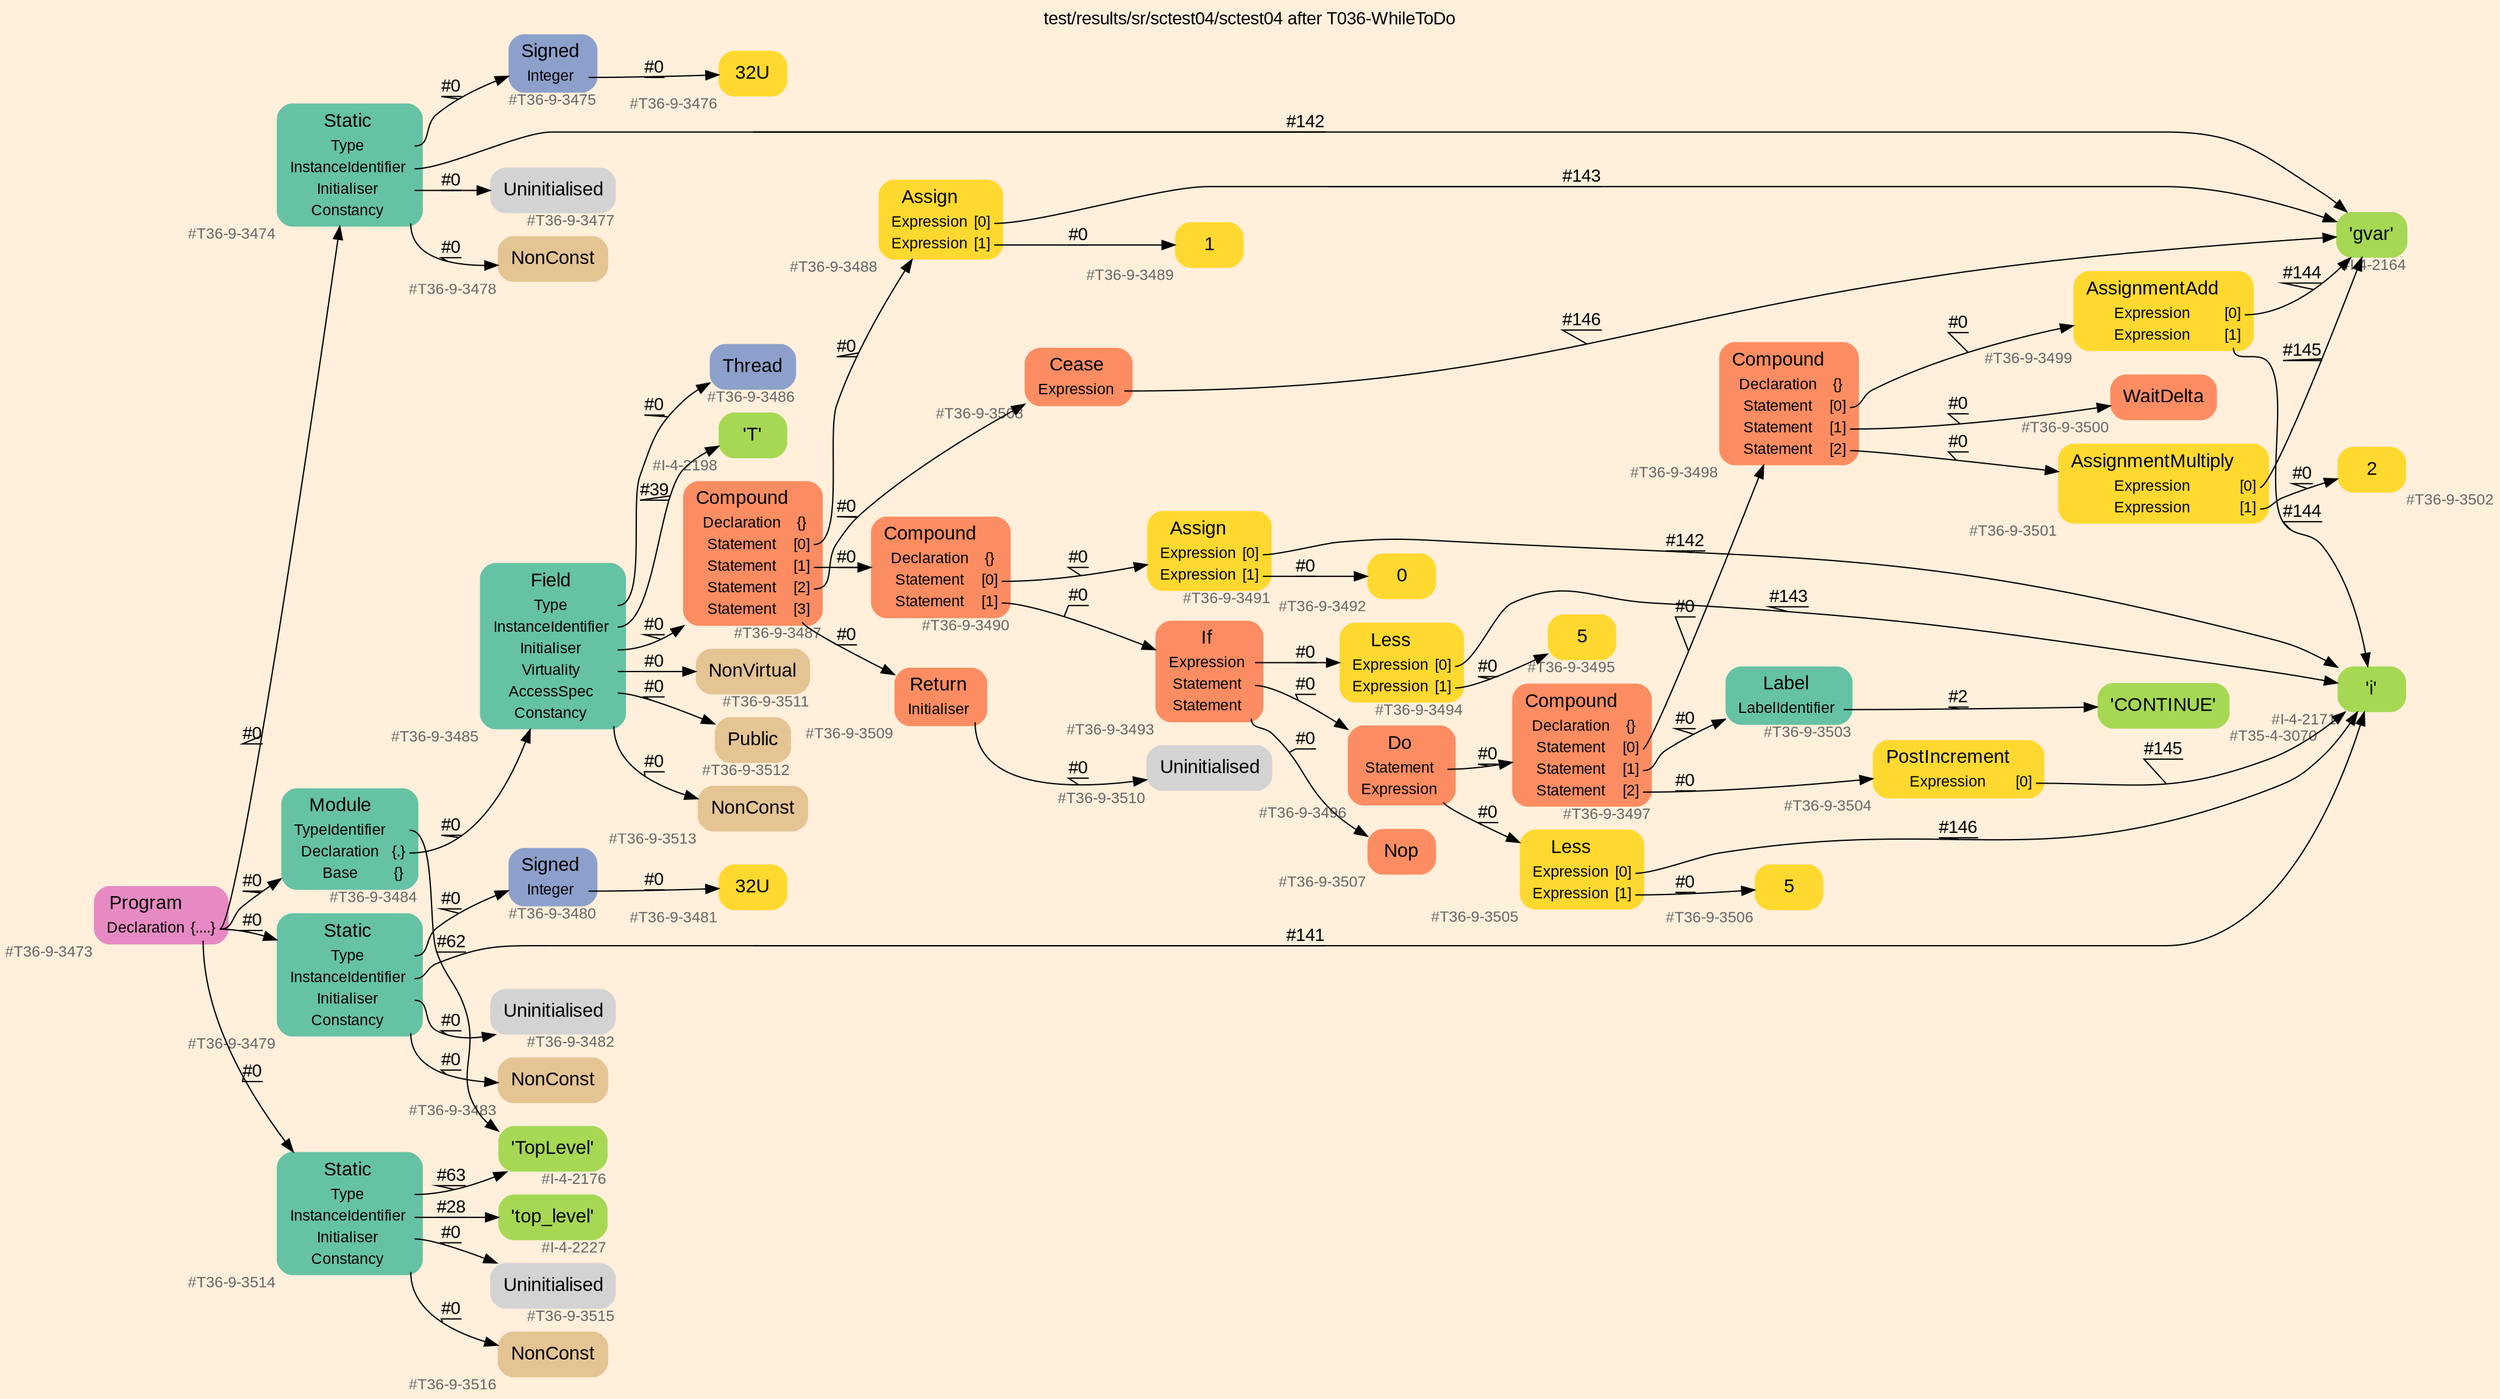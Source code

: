 digraph "test/results/sr/sctest04/sctest04 after T036-WhileToDo" {
label = "test/results/sr/sctest04/sctest04 after T036-WhileToDo"
labelloc = t
graph [
    rankdir = "LR"
    ranksep = 0.3
    bgcolor = antiquewhite1
    color = black
    fontcolor = black
    fontname = "Arial"
];
node [
    fontname = "Arial"
];
edge [
    fontname = "Arial"
];

// -------------------- node figure --------------------
// -------- block #T36-9-3473 ----------
"#T36-9-3473" [
    fillcolor = "/set28/4"
    xlabel = "#T36-9-3473"
    fontsize = "12"
    fontcolor = grey40
    shape = "plaintext"
    label = <<TABLE BORDER="0" CELLBORDER="0" CELLSPACING="0">
     <TR><TD><FONT COLOR="black" POINT-SIZE="15">Program</FONT></TD></TR>
     <TR><TD><FONT COLOR="black" POINT-SIZE="12">Declaration</FONT></TD><TD PORT="port0"><FONT COLOR="black" POINT-SIZE="12">{....}</FONT></TD></TR>
    </TABLE>>
    style = "rounded,filled"
];

// -------- block #T36-9-3474 ----------
"#T36-9-3474" [
    fillcolor = "/set28/1"
    xlabel = "#T36-9-3474"
    fontsize = "12"
    fontcolor = grey40
    shape = "plaintext"
    label = <<TABLE BORDER="0" CELLBORDER="0" CELLSPACING="0">
     <TR><TD><FONT COLOR="black" POINT-SIZE="15">Static</FONT></TD></TR>
     <TR><TD><FONT COLOR="black" POINT-SIZE="12">Type</FONT></TD><TD PORT="port0"></TD></TR>
     <TR><TD><FONT COLOR="black" POINT-SIZE="12">InstanceIdentifier</FONT></TD><TD PORT="port1"></TD></TR>
     <TR><TD><FONT COLOR="black" POINT-SIZE="12">Initialiser</FONT></TD><TD PORT="port2"></TD></TR>
     <TR><TD><FONT COLOR="black" POINT-SIZE="12">Constancy</FONT></TD><TD PORT="port3"></TD></TR>
    </TABLE>>
    style = "rounded,filled"
];

// -------- block #T36-9-3475 ----------
"#T36-9-3475" [
    fillcolor = "/set28/3"
    xlabel = "#T36-9-3475"
    fontsize = "12"
    fontcolor = grey40
    shape = "plaintext"
    label = <<TABLE BORDER="0" CELLBORDER="0" CELLSPACING="0">
     <TR><TD><FONT COLOR="black" POINT-SIZE="15">Signed</FONT></TD></TR>
     <TR><TD><FONT COLOR="black" POINT-SIZE="12">Integer</FONT></TD><TD PORT="port0"></TD></TR>
    </TABLE>>
    style = "rounded,filled"
];

// -------- block #T36-9-3476 ----------
"#T36-9-3476" [
    fillcolor = "/set28/6"
    xlabel = "#T36-9-3476"
    fontsize = "12"
    fontcolor = grey40
    shape = "plaintext"
    label = <<TABLE BORDER="0" CELLBORDER="0" CELLSPACING="0">
     <TR><TD><FONT COLOR="black" POINT-SIZE="15">32U</FONT></TD></TR>
    </TABLE>>
    style = "rounded,filled"
];

// -------- block #I-4-2164 ----------
"#I-4-2164" [
    fillcolor = "/set28/5"
    xlabel = "#I-4-2164"
    fontsize = "12"
    fontcolor = grey40
    shape = "plaintext"
    label = <<TABLE BORDER="0" CELLBORDER="0" CELLSPACING="0">
     <TR><TD><FONT COLOR="black" POINT-SIZE="15">'gvar'</FONT></TD></TR>
    </TABLE>>
    style = "rounded,filled"
];

// -------- block #T36-9-3477 ----------
"#T36-9-3477" [
    xlabel = "#T36-9-3477"
    fontsize = "12"
    fontcolor = grey40
    shape = "plaintext"
    label = <<TABLE BORDER="0" CELLBORDER="0" CELLSPACING="0">
     <TR><TD><FONT COLOR="black" POINT-SIZE="15">Uninitialised</FONT></TD></TR>
    </TABLE>>
    style = "rounded,filled"
];

// -------- block #T36-9-3478 ----------
"#T36-9-3478" [
    fillcolor = "/set28/7"
    xlabel = "#T36-9-3478"
    fontsize = "12"
    fontcolor = grey40
    shape = "plaintext"
    label = <<TABLE BORDER="0" CELLBORDER="0" CELLSPACING="0">
     <TR><TD><FONT COLOR="black" POINT-SIZE="15">NonConst</FONT></TD></TR>
    </TABLE>>
    style = "rounded,filled"
];

// -------- block #T36-9-3479 ----------
"#T36-9-3479" [
    fillcolor = "/set28/1"
    xlabel = "#T36-9-3479"
    fontsize = "12"
    fontcolor = grey40
    shape = "plaintext"
    label = <<TABLE BORDER="0" CELLBORDER="0" CELLSPACING="0">
     <TR><TD><FONT COLOR="black" POINT-SIZE="15">Static</FONT></TD></TR>
     <TR><TD><FONT COLOR="black" POINT-SIZE="12">Type</FONT></TD><TD PORT="port0"></TD></TR>
     <TR><TD><FONT COLOR="black" POINT-SIZE="12">InstanceIdentifier</FONT></TD><TD PORT="port1"></TD></TR>
     <TR><TD><FONT COLOR="black" POINT-SIZE="12">Initialiser</FONT></TD><TD PORT="port2"></TD></TR>
     <TR><TD><FONT COLOR="black" POINT-SIZE="12">Constancy</FONT></TD><TD PORT="port3"></TD></TR>
    </TABLE>>
    style = "rounded,filled"
];

// -------- block #T36-9-3480 ----------
"#T36-9-3480" [
    fillcolor = "/set28/3"
    xlabel = "#T36-9-3480"
    fontsize = "12"
    fontcolor = grey40
    shape = "plaintext"
    label = <<TABLE BORDER="0" CELLBORDER="0" CELLSPACING="0">
     <TR><TD><FONT COLOR="black" POINT-SIZE="15">Signed</FONT></TD></TR>
     <TR><TD><FONT COLOR="black" POINT-SIZE="12">Integer</FONT></TD><TD PORT="port0"></TD></TR>
    </TABLE>>
    style = "rounded,filled"
];

// -------- block #T36-9-3481 ----------
"#T36-9-3481" [
    fillcolor = "/set28/6"
    xlabel = "#T36-9-3481"
    fontsize = "12"
    fontcolor = grey40
    shape = "plaintext"
    label = <<TABLE BORDER="0" CELLBORDER="0" CELLSPACING="0">
     <TR><TD><FONT COLOR="black" POINT-SIZE="15">32U</FONT></TD></TR>
    </TABLE>>
    style = "rounded,filled"
];

// -------- block #I-4-2171 ----------
"#I-4-2171" [
    fillcolor = "/set28/5"
    xlabel = "#I-4-2171"
    fontsize = "12"
    fontcolor = grey40
    shape = "plaintext"
    label = <<TABLE BORDER="0" CELLBORDER="0" CELLSPACING="0">
     <TR><TD><FONT COLOR="black" POINT-SIZE="15">'i'</FONT></TD></TR>
    </TABLE>>
    style = "rounded,filled"
];

// -------- block #T36-9-3482 ----------
"#T36-9-3482" [
    xlabel = "#T36-9-3482"
    fontsize = "12"
    fontcolor = grey40
    shape = "plaintext"
    label = <<TABLE BORDER="0" CELLBORDER="0" CELLSPACING="0">
     <TR><TD><FONT COLOR="black" POINT-SIZE="15">Uninitialised</FONT></TD></TR>
    </TABLE>>
    style = "rounded,filled"
];

// -------- block #T36-9-3483 ----------
"#T36-9-3483" [
    fillcolor = "/set28/7"
    xlabel = "#T36-9-3483"
    fontsize = "12"
    fontcolor = grey40
    shape = "plaintext"
    label = <<TABLE BORDER="0" CELLBORDER="0" CELLSPACING="0">
     <TR><TD><FONT COLOR="black" POINT-SIZE="15">NonConst</FONT></TD></TR>
    </TABLE>>
    style = "rounded,filled"
];

// -------- block #T36-9-3484 ----------
"#T36-9-3484" [
    fillcolor = "/set28/1"
    xlabel = "#T36-9-3484"
    fontsize = "12"
    fontcolor = grey40
    shape = "plaintext"
    label = <<TABLE BORDER="0" CELLBORDER="0" CELLSPACING="0">
     <TR><TD><FONT COLOR="black" POINT-SIZE="15">Module</FONT></TD></TR>
     <TR><TD><FONT COLOR="black" POINT-SIZE="12">TypeIdentifier</FONT></TD><TD PORT="port0"></TD></TR>
     <TR><TD><FONT COLOR="black" POINT-SIZE="12">Declaration</FONT></TD><TD PORT="port1"><FONT COLOR="black" POINT-SIZE="12">{.}</FONT></TD></TR>
     <TR><TD><FONT COLOR="black" POINT-SIZE="12">Base</FONT></TD><TD PORT="port2"><FONT COLOR="black" POINT-SIZE="12">{}</FONT></TD></TR>
    </TABLE>>
    style = "rounded,filled"
];

// -------- block #I-4-2176 ----------
"#I-4-2176" [
    fillcolor = "/set28/5"
    xlabel = "#I-4-2176"
    fontsize = "12"
    fontcolor = grey40
    shape = "plaintext"
    label = <<TABLE BORDER="0" CELLBORDER="0" CELLSPACING="0">
     <TR><TD><FONT COLOR="black" POINT-SIZE="15">'TopLevel'</FONT></TD></TR>
    </TABLE>>
    style = "rounded,filled"
];

// -------- block #T36-9-3485 ----------
"#T36-9-3485" [
    fillcolor = "/set28/1"
    xlabel = "#T36-9-3485"
    fontsize = "12"
    fontcolor = grey40
    shape = "plaintext"
    label = <<TABLE BORDER="0" CELLBORDER="0" CELLSPACING="0">
     <TR><TD><FONT COLOR="black" POINT-SIZE="15">Field</FONT></TD></TR>
     <TR><TD><FONT COLOR="black" POINT-SIZE="12">Type</FONT></TD><TD PORT="port0"></TD></TR>
     <TR><TD><FONT COLOR="black" POINT-SIZE="12">InstanceIdentifier</FONT></TD><TD PORT="port1"></TD></TR>
     <TR><TD><FONT COLOR="black" POINT-SIZE="12">Initialiser</FONT></TD><TD PORT="port2"></TD></TR>
     <TR><TD><FONT COLOR="black" POINT-SIZE="12">Virtuality</FONT></TD><TD PORT="port3"></TD></TR>
     <TR><TD><FONT COLOR="black" POINT-SIZE="12">AccessSpec</FONT></TD><TD PORT="port4"></TD></TR>
     <TR><TD><FONT COLOR="black" POINT-SIZE="12">Constancy</FONT></TD><TD PORT="port5"></TD></TR>
    </TABLE>>
    style = "rounded,filled"
];

// -------- block #T36-9-3486 ----------
"#T36-9-3486" [
    fillcolor = "/set28/3"
    xlabel = "#T36-9-3486"
    fontsize = "12"
    fontcolor = grey40
    shape = "plaintext"
    label = <<TABLE BORDER="0" CELLBORDER="0" CELLSPACING="0">
     <TR><TD><FONT COLOR="black" POINT-SIZE="15">Thread</FONT></TD></TR>
    </TABLE>>
    style = "rounded,filled"
];

// -------- block #I-4-2198 ----------
"#I-4-2198" [
    fillcolor = "/set28/5"
    xlabel = "#I-4-2198"
    fontsize = "12"
    fontcolor = grey40
    shape = "plaintext"
    label = <<TABLE BORDER="0" CELLBORDER="0" CELLSPACING="0">
     <TR><TD><FONT COLOR="black" POINT-SIZE="15">'T'</FONT></TD></TR>
    </TABLE>>
    style = "rounded,filled"
];

// -------- block #T36-9-3487 ----------
"#T36-9-3487" [
    fillcolor = "/set28/2"
    xlabel = "#T36-9-3487"
    fontsize = "12"
    fontcolor = grey40
    shape = "plaintext"
    label = <<TABLE BORDER="0" CELLBORDER="0" CELLSPACING="0">
     <TR><TD><FONT COLOR="black" POINT-SIZE="15">Compound</FONT></TD></TR>
     <TR><TD><FONT COLOR="black" POINT-SIZE="12">Declaration</FONT></TD><TD PORT="port0"><FONT COLOR="black" POINT-SIZE="12">{}</FONT></TD></TR>
     <TR><TD><FONT COLOR="black" POINT-SIZE="12">Statement</FONT></TD><TD PORT="port1"><FONT COLOR="black" POINT-SIZE="12">[0]</FONT></TD></TR>
     <TR><TD><FONT COLOR="black" POINT-SIZE="12">Statement</FONT></TD><TD PORT="port2"><FONT COLOR="black" POINT-SIZE="12">[1]</FONT></TD></TR>
     <TR><TD><FONT COLOR="black" POINT-SIZE="12">Statement</FONT></TD><TD PORT="port3"><FONT COLOR="black" POINT-SIZE="12">[2]</FONT></TD></TR>
     <TR><TD><FONT COLOR="black" POINT-SIZE="12">Statement</FONT></TD><TD PORT="port4"><FONT COLOR="black" POINT-SIZE="12">[3]</FONT></TD></TR>
    </TABLE>>
    style = "rounded,filled"
];

// -------- block #T36-9-3488 ----------
"#T36-9-3488" [
    fillcolor = "/set28/6"
    xlabel = "#T36-9-3488"
    fontsize = "12"
    fontcolor = grey40
    shape = "plaintext"
    label = <<TABLE BORDER="0" CELLBORDER="0" CELLSPACING="0">
     <TR><TD><FONT COLOR="black" POINT-SIZE="15">Assign</FONT></TD></TR>
     <TR><TD><FONT COLOR="black" POINT-SIZE="12">Expression</FONT></TD><TD PORT="port0"><FONT COLOR="black" POINT-SIZE="12">[0]</FONT></TD></TR>
     <TR><TD><FONT COLOR="black" POINT-SIZE="12">Expression</FONT></TD><TD PORT="port1"><FONT COLOR="black" POINT-SIZE="12">[1]</FONT></TD></TR>
    </TABLE>>
    style = "rounded,filled"
];

// -------- block #T36-9-3489 ----------
"#T36-9-3489" [
    fillcolor = "/set28/6"
    xlabel = "#T36-9-3489"
    fontsize = "12"
    fontcolor = grey40
    shape = "plaintext"
    label = <<TABLE BORDER="0" CELLBORDER="0" CELLSPACING="0">
     <TR><TD><FONT COLOR="black" POINT-SIZE="15">1</FONT></TD></TR>
    </TABLE>>
    style = "rounded,filled"
];

// -------- block #T36-9-3490 ----------
"#T36-9-3490" [
    fillcolor = "/set28/2"
    xlabel = "#T36-9-3490"
    fontsize = "12"
    fontcolor = grey40
    shape = "plaintext"
    label = <<TABLE BORDER="0" CELLBORDER="0" CELLSPACING="0">
     <TR><TD><FONT COLOR="black" POINT-SIZE="15">Compound</FONT></TD></TR>
     <TR><TD><FONT COLOR="black" POINT-SIZE="12">Declaration</FONT></TD><TD PORT="port0"><FONT COLOR="black" POINT-SIZE="12">{}</FONT></TD></TR>
     <TR><TD><FONT COLOR="black" POINT-SIZE="12">Statement</FONT></TD><TD PORT="port1"><FONT COLOR="black" POINT-SIZE="12">[0]</FONT></TD></TR>
     <TR><TD><FONT COLOR="black" POINT-SIZE="12">Statement</FONT></TD><TD PORT="port2"><FONT COLOR="black" POINT-SIZE="12">[1]</FONT></TD></TR>
    </TABLE>>
    style = "rounded,filled"
];

// -------- block #T36-9-3491 ----------
"#T36-9-3491" [
    fillcolor = "/set28/6"
    xlabel = "#T36-9-3491"
    fontsize = "12"
    fontcolor = grey40
    shape = "plaintext"
    label = <<TABLE BORDER="0" CELLBORDER="0" CELLSPACING="0">
     <TR><TD><FONT COLOR="black" POINT-SIZE="15">Assign</FONT></TD></TR>
     <TR><TD><FONT COLOR="black" POINT-SIZE="12">Expression</FONT></TD><TD PORT="port0"><FONT COLOR="black" POINT-SIZE="12">[0]</FONT></TD></TR>
     <TR><TD><FONT COLOR="black" POINT-SIZE="12">Expression</FONT></TD><TD PORT="port1"><FONT COLOR="black" POINT-SIZE="12">[1]</FONT></TD></TR>
    </TABLE>>
    style = "rounded,filled"
];

// -------- block #T36-9-3492 ----------
"#T36-9-3492" [
    fillcolor = "/set28/6"
    xlabel = "#T36-9-3492"
    fontsize = "12"
    fontcolor = grey40
    shape = "plaintext"
    label = <<TABLE BORDER="0" CELLBORDER="0" CELLSPACING="0">
     <TR><TD><FONT COLOR="black" POINT-SIZE="15">0</FONT></TD></TR>
    </TABLE>>
    style = "rounded,filled"
];

// -------- block #T36-9-3493 ----------
"#T36-9-3493" [
    fillcolor = "/set28/2"
    xlabel = "#T36-9-3493"
    fontsize = "12"
    fontcolor = grey40
    shape = "plaintext"
    label = <<TABLE BORDER="0" CELLBORDER="0" CELLSPACING="0">
     <TR><TD><FONT COLOR="black" POINT-SIZE="15">If</FONT></TD></TR>
     <TR><TD><FONT COLOR="black" POINT-SIZE="12">Expression</FONT></TD><TD PORT="port0"></TD></TR>
     <TR><TD><FONT COLOR="black" POINT-SIZE="12">Statement</FONT></TD><TD PORT="port1"></TD></TR>
     <TR><TD><FONT COLOR="black" POINT-SIZE="12">Statement</FONT></TD><TD PORT="port2"></TD></TR>
    </TABLE>>
    style = "rounded,filled"
];

// -------- block #T36-9-3494 ----------
"#T36-9-3494" [
    fillcolor = "/set28/6"
    xlabel = "#T36-9-3494"
    fontsize = "12"
    fontcolor = grey40
    shape = "plaintext"
    label = <<TABLE BORDER="0" CELLBORDER="0" CELLSPACING="0">
     <TR><TD><FONT COLOR="black" POINT-SIZE="15">Less</FONT></TD></TR>
     <TR><TD><FONT COLOR="black" POINT-SIZE="12">Expression</FONT></TD><TD PORT="port0"><FONT COLOR="black" POINT-SIZE="12">[0]</FONT></TD></TR>
     <TR><TD><FONT COLOR="black" POINT-SIZE="12">Expression</FONT></TD><TD PORT="port1"><FONT COLOR="black" POINT-SIZE="12">[1]</FONT></TD></TR>
    </TABLE>>
    style = "rounded,filled"
];

// -------- block #T36-9-3495 ----------
"#T36-9-3495" [
    fillcolor = "/set28/6"
    xlabel = "#T36-9-3495"
    fontsize = "12"
    fontcolor = grey40
    shape = "plaintext"
    label = <<TABLE BORDER="0" CELLBORDER="0" CELLSPACING="0">
     <TR><TD><FONT COLOR="black" POINT-SIZE="15">5</FONT></TD></TR>
    </TABLE>>
    style = "rounded,filled"
];

// -------- block #T36-9-3496 ----------
"#T36-9-3496" [
    fillcolor = "/set28/2"
    xlabel = "#T36-9-3496"
    fontsize = "12"
    fontcolor = grey40
    shape = "plaintext"
    label = <<TABLE BORDER="0" CELLBORDER="0" CELLSPACING="0">
     <TR><TD><FONT COLOR="black" POINT-SIZE="15">Do</FONT></TD></TR>
     <TR><TD><FONT COLOR="black" POINT-SIZE="12">Statement</FONT></TD><TD PORT="port0"></TD></TR>
     <TR><TD><FONT COLOR="black" POINT-SIZE="12">Expression</FONT></TD><TD PORT="port1"></TD></TR>
    </TABLE>>
    style = "rounded,filled"
];

// -------- block #T36-9-3497 ----------
"#T36-9-3497" [
    fillcolor = "/set28/2"
    xlabel = "#T36-9-3497"
    fontsize = "12"
    fontcolor = grey40
    shape = "plaintext"
    label = <<TABLE BORDER="0" CELLBORDER="0" CELLSPACING="0">
     <TR><TD><FONT COLOR="black" POINT-SIZE="15">Compound</FONT></TD></TR>
     <TR><TD><FONT COLOR="black" POINT-SIZE="12">Declaration</FONT></TD><TD PORT="port0"><FONT COLOR="black" POINT-SIZE="12">{}</FONT></TD></TR>
     <TR><TD><FONT COLOR="black" POINT-SIZE="12">Statement</FONT></TD><TD PORT="port1"><FONT COLOR="black" POINT-SIZE="12">[0]</FONT></TD></TR>
     <TR><TD><FONT COLOR="black" POINT-SIZE="12">Statement</FONT></TD><TD PORT="port2"><FONT COLOR="black" POINT-SIZE="12">[1]</FONT></TD></TR>
     <TR><TD><FONT COLOR="black" POINT-SIZE="12">Statement</FONT></TD><TD PORT="port3"><FONT COLOR="black" POINT-SIZE="12">[2]</FONT></TD></TR>
    </TABLE>>
    style = "rounded,filled"
];

// -------- block #T36-9-3498 ----------
"#T36-9-3498" [
    fillcolor = "/set28/2"
    xlabel = "#T36-9-3498"
    fontsize = "12"
    fontcolor = grey40
    shape = "plaintext"
    label = <<TABLE BORDER="0" CELLBORDER="0" CELLSPACING="0">
     <TR><TD><FONT COLOR="black" POINT-SIZE="15">Compound</FONT></TD></TR>
     <TR><TD><FONT COLOR="black" POINT-SIZE="12">Declaration</FONT></TD><TD PORT="port0"><FONT COLOR="black" POINT-SIZE="12">{}</FONT></TD></TR>
     <TR><TD><FONT COLOR="black" POINT-SIZE="12">Statement</FONT></TD><TD PORT="port1"><FONT COLOR="black" POINT-SIZE="12">[0]</FONT></TD></TR>
     <TR><TD><FONT COLOR="black" POINT-SIZE="12">Statement</FONT></TD><TD PORT="port2"><FONT COLOR="black" POINT-SIZE="12">[1]</FONT></TD></TR>
     <TR><TD><FONT COLOR="black" POINT-SIZE="12">Statement</FONT></TD><TD PORT="port3"><FONT COLOR="black" POINT-SIZE="12">[2]</FONT></TD></TR>
    </TABLE>>
    style = "rounded,filled"
];

// -------- block #T36-9-3499 ----------
"#T36-9-3499" [
    fillcolor = "/set28/6"
    xlabel = "#T36-9-3499"
    fontsize = "12"
    fontcolor = grey40
    shape = "plaintext"
    label = <<TABLE BORDER="0" CELLBORDER="0" CELLSPACING="0">
     <TR><TD><FONT COLOR="black" POINT-SIZE="15">AssignmentAdd</FONT></TD></TR>
     <TR><TD><FONT COLOR="black" POINT-SIZE="12">Expression</FONT></TD><TD PORT="port0"><FONT COLOR="black" POINT-SIZE="12">[0]</FONT></TD></TR>
     <TR><TD><FONT COLOR="black" POINT-SIZE="12">Expression</FONT></TD><TD PORT="port1"><FONT COLOR="black" POINT-SIZE="12">[1]</FONT></TD></TR>
    </TABLE>>
    style = "rounded,filled"
];

// -------- block #T36-9-3500 ----------
"#T36-9-3500" [
    fillcolor = "/set28/2"
    xlabel = "#T36-9-3500"
    fontsize = "12"
    fontcolor = grey40
    shape = "plaintext"
    label = <<TABLE BORDER="0" CELLBORDER="0" CELLSPACING="0">
     <TR><TD><FONT COLOR="black" POINT-SIZE="15">WaitDelta</FONT></TD></TR>
    </TABLE>>
    style = "rounded,filled"
];

// -------- block #T36-9-3501 ----------
"#T36-9-3501" [
    fillcolor = "/set28/6"
    xlabel = "#T36-9-3501"
    fontsize = "12"
    fontcolor = grey40
    shape = "plaintext"
    label = <<TABLE BORDER="0" CELLBORDER="0" CELLSPACING="0">
     <TR><TD><FONT COLOR="black" POINT-SIZE="15">AssignmentMultiply</FONT></TD></TR>
     <TR><TD><FONT COLOR="black" POINT-SIZE="12">Expression</FONT></TD><TD PORT="port0"><FONT COLOR="black" POINT-SIZE="12">[0]</FONT></TD></TR>
     <TR><TD><FONT COLOR="black" POINT-SIZE="12">Expression</FONT></TD><TD PORT="port1"><FONT COLOR="black" POINT-SIZE="12">[1]</FONT></TD></TR>
    </TABLE>>
    style = "rounded,filled"
];

// -------- block #T36-9-3502 ----------
"#T36-9-3502" [
    fillcolor = "/set28/6"
    xlabel = "#T36-9-3502"
    fontsize = "12"
    fontcolor = grey40
    shape = "plaintext"
    label = <<TABLE BORDER="0" CELLBORDER="0" CELLSPACING="0">
     <TR><TD><FONT COLOR="black" POINT-SIZE="15">2</FONT></TD></TR>
    </TABLE>>
    style = "rounded,filled"
];

// -------- block #T36-9-3503 ----------
"#T36-9-3503" [
    fillcolor = "/set28/1"
    xlabel = "#T36-9-3503"
    fontsize = "12"
    fontcolor = grey40
    shape = "plaintext"
    label = <<TABLE BORDER="0" CELLBORDER="0" CELLSPACING="0">
     <TR><TD><FONT COLOR="black" POINT-SIZE="15">Label</FONT></TD></TR>
     <TR><TD><FONT COLOR="black" POINT-SIZE="12">LabelIdentifier</FONT></TD><TD PORT="port0"></TD></TR>
    </TABLE>>
    style = "rounded,filled"
];

// -------- block #T35-4-3070 ----------
"#T35-4-3070" [
    fillcolor = "/set28/5"
    xlabel = "#T35-4-3070"
    fontsize = "12"
    fontcolor = grey40
    shape = "plaintext"
    label = <<TABLE BORDER="0" CELLBORDER="0" CELLSPACING="0">
     <TR><TD><FONT COLOR="black" POINT-SIZE="15">'CONTINUE'</FONT></TD></TR>
    </TABLE>>
    style = "rounded,filled"
];

// -------- block #T36-9-3504 ----------
"#T36-9-3504" [
    fillcolor = "/set28/6"
    xlabel = "#T36-9-3504"
    fontsize = "12"
    fontcolor = grey40
    shape = "plaintext"
    label = <<TABLE BORDER="0" CELLBORDER="0" CELLSPACING="0">
     <TR><TD><FONT COLOR="black" POINT-SIZE="15">PostIncrement</FONT></TD></TR>
     <TR><TD><FONT COLOR="black" POINT-SIZE="12">Expression</FONT></TD><TD PORT="port0"><FONT COLOR="black" POINT-SIZE="12">[0]</FONT></TD></TR>
    </TABLE>>
    style = "rounded,filled"
];

// -------- block #T36-9-3505 ----------
"#T36-9-3505" [
    fillcolor = "/set28/6"
    xlabel = "#T36-9-3505"
    fontsize = "12"
    fontcolor = grey40
    shape = "plaintext"
    label = <<TABLE BORDER="0" CELLBORDER="0" CELLSPACING="0">
     <TR><TD><FONT COLOR="black" POINT-SIZE="15">Less</FONT></TD></TR>
     <TR><TD><FONT COLOR="black" POINT-SIZE="12">Expression</FONT></TD><TD PORT="port0"><FONT COLOR="black" POINT-SIZE="12">[0]</FONT></TD></TR>
     <TR><TD><FONT COLOR="black" POINT-SIZE="12">Expression</FONT></TD><TD PORT="port1"><FONT COLOR="black" POINT-SIZE="12">[1]</FONT></TD></TR>
    </TABLE>>
    style = "rounded,filled"
];

// -------- block #T36-9-3506 ----------
"#T36-9-3506" [
    fillcolor = "/set28/6"
    xlabel = "#T36-9-3506"
    fontsize = "12"
    fontcolor = grey40
    shape = "plaintext"
    label = <<TABLE BORDER="0" CELLBORDER="0" CELLSPACING="0">
     <TR><TD><FONT COLOR="black" POINT-SIZE="15">5</FONT></TD></TR>
    </TABLE>>
    style = "rounded,filled"
];

// -------- block #T36-9-3507 ----------
"#T36-9-3507" [
    fillcolor = "/set28/2"
    xlabel = "#T36-9-3507"
    fontsize = "12"
    fontcolor = grey40
    shape = "plaintext"
    label = <<TABLE BORDER="0" CELLBORDER="0" CELLSPACING="0">
     <TR><TD><FONT COLOR="black" POINT-SIZE="15">Nop</FONT></TD></TR>
    </TABLE>>
    style = "rounded,filled"
];

// -------- block #T36-9-3508 ----------
"#T36-9-3508" [
    fillcolor = "/set28/2"
    xlabel = "#T36-9-3508"
    fontsize = "12"
    fontcolor = grey40
    shape = "plaintext"
    label = <<TABLE BORDER="0" CELLBORDER="0" CELLSPACING="0">
     <TR><TD><FONT COLOR="black" POINT-SIZE="15">Cease</FONT></TD></TR>
     <TR><TD><FONT COLOR="black" POINT-SIZE="12">Expression</FONT></TD><TD PORT="port0"></TD></TR>
    </TABLE>>
    style = "rounded,filled"
];

// -------- block #T36-9-3509 ----------
"#T36-9-3509" [
    fillcolor = "/set28/2"
    xlabel = "#T36-9-3509"
    fontsize = "12"
    fontcolor = grey40
    shape = "plaintext"
    label = <<TABLE BORDER="0" CELLBORDER="0" CELLSPACING="0">
     <TR><TD><FONT COLOR="black" POINT-SIZE="15">Return</FONT></TD></TR>
     <TR><TD><FONT COLOR="black" POINT-SIZE="12">Initialiser</FONT></TD><TD PORT="port0"></TD></TR>
    </TABLE>>
    style = "rounded,filled"
];

// -------- block #T36-9-3510 ----------
"#T36-9-3510" [
    xlabel = "#T36-9-3510"
    fontsize = "12"
    fontcolor = grey40
    shape = "plaintext"
    label = <<TABLE BORDER="0" CELLBORDER="0" CELLSPACING="0">
     <TR><TD><FONT COLOR="black" POINT-SIZE="15">Uninitialised</FONT></TD></TR>
    </TABLE>>
    style = "rounded,filled"
];

// -------- block #T36-9-3511 ----------
"#T36-9-3511" [
    fillcolor = "/set28/7"
    xlabel = "#T36-9-3511"
    fontsize = "12"
    fontcolor = grey40
    shape = "plaintext"
    label = <<TABLE BORDER="0" CELLBORDER="0" CELLSPACING="0">
     <TR><TD><FONT COLOR="black" POINT-SIZE="15">NonVirtual</FONT></TD></TR>
    </TABLE>>
    style = "rounded,filled"
];

// -------- block #T36-9-3512 ----------
"#T36-9-3512" [
    fillcolor = "/set28/7"
    xlabel = "#T36-9-3512"
    fontsize = "12"
    fontcolor = grey40
    shape = "plaintext"
    label = <<TABLE BORDER="0" CELLBORDER="0" CELLSPACING="0">
     <TR><TD><FONT COLOR="black" POINT-SIZE="15">Public</FONT></TD></TR>
    </TABLE>>
    style = "rounded,filled"
];

// -------- block #T36-9-3513 ----------
"#T36-9-3513" [
    fillcolor = "/set28/7"
    xlabel = "#T36-9-3513"
    fontsize = "12"
    fontcolor = grey40
    shape = "plaintext"
    label = <<TABLE BORDER="0" CELLBORDER="0" CELLSPACING="0">
     <TR><TD><FONT COLOR="black" POINT-SIZE="15">NonConst</FONT></TD></TR>
    </TABLE>>
    style = "rounded,filled"
];

// -------- block #T36-9-3514 ----------
"#T36-9-3514" [
    fillcolor = "/set28/1"
    xlabel = "#T36-9-3514"
    fontsize = "12"
    fontcolor = grey40
    shape = "plaintext"
    label = <<TABLE BORDER="0" CELLBORDER="0" CELLSPACING="0">
     <TR><TD><FONT COLOR="black" POINT-SIZE="15">Static</FONT></TD></TR>
     <TR><TD><FONT COLOR="black" POINT-SIZE="12">Type</FONT></TD><TD PORT="port0"></TD></TR>
     <TR><TD><FONT COLOR="black" POINT-SIZE="12">InstanceIdentifier</FONT></TD><TD PORT="port1"></TD></TR>
     <TR><TD><FONT COLOR="black" POINT-SIZE="12">Initialiser</FONT></TD><TD PORT="port2"></TD></TR>
     <TR><TD><FONT COLOR="black" POINT-SIZE="12">Constancy</FONT></TD><TD PORT="port3"></TD></TR>
    </TABLE>>
    style = "rounded,filled"
];

// -------- block #I-4-2227 ----------
"#I-4-2227" [
    fillcolor = "/set28/5"
    xlabel = "#I-4-2227"
    fontsize = "12"
    fontcolor = grey40
    shape = "plaintext"
    label = <<TABLE BORDER="0" CELLBORDER="0" CELLSPACING="0">
     <TR><TD><FONT COLOR="black" POINT-SIZE="15">'top_level'</FONT></TD></TR>
    </TABLE>>
    style = "rounded,filled"
];

// -------- block #T36-9-3515 ----------
"#T36-9-3515" [
    xlabel = "#T36-9-3515"
    fontsize = "12"
    fontcolor = grey40
    shape = "plaintext"
    label = <<TABLE BORDER="0" CELLBORDER="0" CELLSPACING="0">
     <TR><TD><FONT COLOR="black" POINT-SIZE="15">Uninitialised</FONT></TD></TR>
    </TABLE>>
    style = "rounded,filled"
];

// -------- block #T36-9-3516 ----------
"#T36-9-3516" [
    fillcolor = "/set28/7"
    xlabel = "#T36-9-3516"
    fontsize = "12"
    fontcolor = grey40
    shape = "plaintext"
    label = <<TABLE BORDER="0" CELLBORDER="0" CELLSPACING="0">
     <TR><TD><FONT COLOR="black" POINT-SIZE="15">NonConst</FONT></TD></TR>
    </TABLE>>
    style = "rounded,filled"
];

"#T36-9-3473":port0 -> "#T36-9-3474" [
    label = "#0"
    decorate = true
    color = black
    fontcolor = black
];

"#T36-9-3473":port0 -> "#T36-9-3479" [
    label = "#0"
    decorate = true
    color = black
    fontcolor = black
];

"#T36-9-3473":port0 -> "#T36-9-3484" [
    label = "#0"
    decorate = true
    color = black
    fontcolor = black
];

"#T36-9-3473":port0 -> "#T36-9-3514" [
    label = "#0"
    decorate = true
    color = black
    fontcolor = black
];

"#T36-9-3474":port0 -> "#T36-9-3475" [
    label = "#0"
    decorate = true
    color = black
    fontcolor = black
];

"#T36-9-3474":port1 -> "#I-4-2164" [
    label = "#142"
    decorate = true
    color = black
    fontcolor = black
];

"#T36-9-3474":port2 -> "#T36-9-3477" [
    label = "#0"
    decorate = true
    color = black
    fontcolor = black
];

"#T36-9-3474":port3 -> "#T36-9-3478" [
    label = "#0"
    decorate = true
    color = black
    fontcolor = black
];

"#T36-9-3475":port0 -> "#T36-9-3476" [
    label = "#0"
    decorate = true
    color = black
    fontcolor = black
];

"#T36-9-3479":port0 -> "#T36-9-3480" [
    label = "#0"
    decorate = true
    color = black
    fontcolor = black
];

"#T36-9-3479":port1 -> "#I-4-2171" [
    label = "#141"
    decorate = true
    color = black
    fontcolor = black
];

"#T36-9-3479":port2 -> "#T36-9-3482" [
    label = "#0"
    decorate = true
    color = black
    fontcolor = black
];

"#T36-9-3479":port3 -> "#T36-9-3483" [
    label = "#0"
    decorate = true
    color = black
    fontcolor = black
];

"#T36-9-3480":port0 -> "#T36-9-3481" [
    label = "#0"
    decorate = true
    color = black
    fontcolor = black
];

"#T36-9-3484":port0 -> "#I-4-2176" [
    label = "#62"
    decorate = true
    color = black
    fontcolor = black
];

"#T36-9-3484":port1 -> "#T36-9-3485" [
    label = "#0"
    decorate = true
    color = black
    fontcolor = black
];

"#T36-9-3485":port0 -> "#T36-9-3486" [
    label = "#0"
    decorate = true
    color = black
    fontcolor = black
];

"#T36-9-3485":port1 -> "#I-4-2198" [
    label = "#39"
    decorate = true
    color = black
    fontcolor = black
];

"#T36-9-3485":port2 -> "#T36-9-3487" [
    label = "#0"
    decorate = true
    color = black
    fontcolor = black
];

"#T36-9-3485":port3 -> "#T36-9-3511" [
    label = "#0"
    decorate = true
    color = black
    fontcolor = black
];

"#T36-9-3485":port4 -> "#T36-9-3512" [
    label = "#0"
    decorate = true
    color = black
    fontcolor = black
];

"#T36-9-3485":port5 -> "#T36-9-3513" [
    label = "#0"
    decorate = true
    color = black
    fontcolor = black
];

"#T36-9-3487":port1 -> "#T36-9-3488" [
    label = "#0"
    decorate = true
    color = black
    fontcolor = black
];

"#T36-9-3487":port2 -> "#T36-9-3490" [
    label = "#0"
    decorate = true
    color = black
    fontcolor = black
];

"#T36-9-3487":port3 -> "#T36-9-3508" [
    label = "#0"
    decorate = true
    color = black
    fontcolor = black
];

"#T36-9-3487":port4 -> "#T36-9-3509" [
    label = "#0"
    decorate = true
    color = black
    fontcolor = black
];

"#T36-9-3488":port0 -> "#I-4-2164" [
    label = "#143"
    decorate = true
    color = black
    fontcolor = black
];

"#T36-9-3488":port1 -> "#T36-9-3489" [
    label = "#0"
    decorate = true
    color = black
    fontcolor = black
];

"#T36-9-3490":port1 -> "#T36-9-3491" [
    label = "#0"
    decorate = true
    color = black
    fontcolor = black
];

"#T36-9-3490":port2 -> "#T36-9-3493" [
    label = "#0"
    decorate = true
    color = black
    fontcolor = black
];

"#T36-9-3491":port0 -> "#I-4-2171" [
    label = "#142"
    decorate = true
    color = black
    fontcolor = black
];

"#T36-9-3491":port1 -> "#T36-9-3492" [
    label = "#0"
    decorate = true
    color = black
    fontcolor = black
];

"#T36-9-3493":port0 -> "#T36-9-3494" [
    label = "#0"
    decorate = true
    color = black
    fontcolor = black
];

"#T36-9-3493":port1 -> "#T36-9-3496" [
    label = "#0"
    decorate = true
    color = black
    fontcolor = black
];

"#T36-9-3493":port2 -> "#T36-9-3507" [
    label = "#0"
    decorate = true
    color = black
    fontcolor = black
];

"#T36-9-3494":port0 -> "#I-4-2171" [
    label = "#143"
    decorate = true
    color = black
    fontcolor = black
];

"#T36-9-3494":port1 -> "#T36-9-3495" [
    label = "#0"
    decorate = true
    color = black
    fontcolor = black
];

"#T36-9-3496":port0 -> "#T36-9-3497" [
    label = "#0"
    decorate = true
    color = black
    fontcolor = black
];

"#T36-9-3496":port1 -> "#T36-9-3505" [
    label = "#0"
    decorate = true
    color = black
    fontcolor = black
];

"#T36-9-3497":port1 -> "#T36-9-3498" [
    label = "#0"
    decorate = true
    color = black
    fontcolor = black
];

"#T36-9-3497":port2 -> "#T36-9-3503" [
    label = "#0"
    decorate = true
    color = black
    fontcolor = black
];

"#T36-9-3497":port3 -> "#T36-9-3504" [
    label = "#0"
    decorate = true
    color = black
    fontcolor = black
];

"#T36-9-3498":port1 -> "#T36-9-3499" [
    label = "#0"
    decorate = true
    color = black
    fontcolor = black
];

"#T36-9-3498":port2 -> "#T36-9-3500" [
    label = "#0"
    decorate = true
    color = black
    fontcolor = black
];

"#T36-9-3498":port3 -> "#T36-9-3501" [
    label = "#0"
    decorate = true
    color = black
    fontcolor = black
];

"#T36-9-3499":port0 -> "#I-4-2164" [
    label = "#144"
    decorate = true
    color = black
    fontcolor = black
];

"#T36-9-3499":port1 -> "#I-4-2171" [
    label = "#144"
    decorate = true
    color = black
    fontcolor = black
];

"#T36-9-3501":port0 -> "#I-4-2164" [
    label = "#145"
    decorate = true
    color = black
    fontcolor = black
];

"#T36-9-3501":port1 -> "#T36-9-3502" [
    label = "#0"
    decorate = true
    color = black
    fontcolor = black
];

"#T36-9-3503":port0 -> "#T35-4-3070" [
    label = "#2"
    decorate = true
    color = black
    fontcolor = black
];

"#T36-9-3504":port0 -> "#I-4-2171" [
    label = "#145"
    decorate = true
    color = black
    fontcolor = black
];

"#T36-9-3505":port0 -> "#I-4-2171" [
    label = "#146"
    decorate = true
    color = black
    fontcolor = black
];

"#T36-9-3505":port1 -> "#T36-9-3506" [
    label = "#0"
    decorate = true
    color = black
    fontcolor = black
];

"#T36-9-3508":port0 -> "#I-4-2164" [
    label = "#146"
    decorate = true
    color = black
    fontcolor = black
];

"#T36-9-3509":port0 -> "#T36-9-3510" [
    label = "#0"
    decorate = true
    color = black
    fontcolor = black
];

"#T36-9-3514":port0 -> "#I-4-2176" [
    label = "#63"
    decorate = true
    color = black
    fontcolor = black
];

"#T36-9-3514":port1 -> "#I-4-2227" [
    label = "#28"
    decorate = true
    color = black
    fontcolor = black
];

"#T36-9-3514":port2 -> "#T36-9-3515" [
    label = "#0"
    decorate = true
    color = black
    fontcolor = black
];

"#T36-9-3514":port3 -> "#T36-9-3516" [
    label = "#0"
    decorate = true
    color = black
    fontcolor = black
];


}
